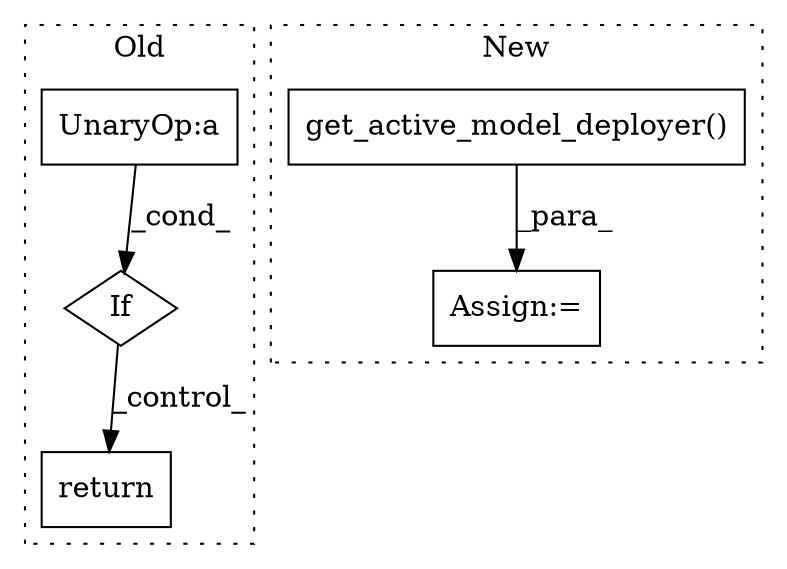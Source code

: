 digraph G {
subgraph cluster0 {
1 [label="If" a="96" s="8740" l="3" shape="diamond"];
4 [label="return" a="93" s="8887" l="7" shape="box"];
5 [label="UnaryOp:a" a="61" s="8743" l="13" shape="box"];
label = "Old";
style="dotted";
}
subgraph cluster1 {
2 [label="get_active_model_deployer()" a="75" s="11935" l="47" shape="box"];
3 [label="Assign:=" a="68" s="11932" l="3" shape="box"];
label = "New";
style="dotted";
}
1 -> 4 [label="_control_"];
2 -> 3 [label="_para_"];
5 -> 1 [label="_cond_"];
}